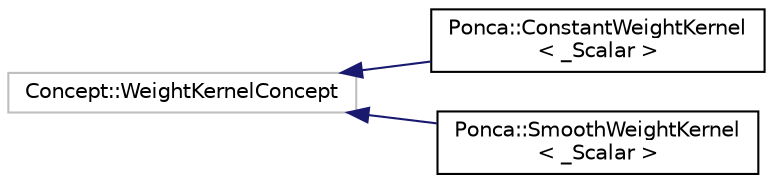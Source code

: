 digraph "Graphical Class Hierarchy"
{
 // INTERACTIVE_SVG=YES
 // LATEX_PDF_SIZE
  bgcolor="transparent";
  edge [fontname="Helvetica",fontsize="10",labelfontname="Helvetica",labelfontsize="10"];
  node [fontname="Helvetica",fontsize="10",shape=record];
  rankdir="LR";
  Node0 [label="Concept::WeightKernelConcept",height=0.2,width=0.4,color="grey75",tooltip=" "];
  Node0 -> Node1 [dir="back",color="midnightblue",fontsize="10",style="solid",fontname="Helvetica"];
  Node1 [label="Ponca::ConstantWeightKernel\l\< _Scalar \>",height=0.2,width=0.4,color="black",URL="$group__fitting.html#classPonca_1_1ConstantWeightKernel",tooltip="Concept::WeightKernelConcept returning a constant value."];
  Node0 -> Node2 [dir="back",color="midnightblue",fontsize="10",style="solid",fontname="Helvetica"];
  Node2 [label="Ponca::SmoothWeightKernel\l\< _Scalar \>",height=0.2,width=0.4,color="black",URL="$classPonca_1_1SmoothWeightKernel.html",tooltip="Smooth WeightKernel defined in ."];
}
